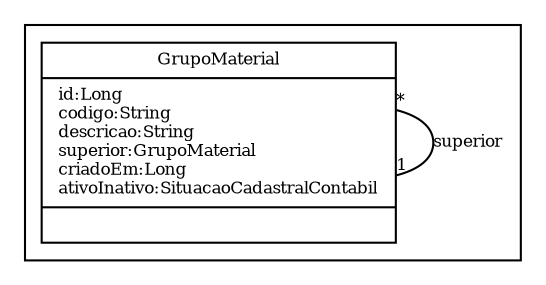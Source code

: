digraph G{
fontname = "Times-Roman"
fontsize = 8

node [
        fontname = "Times-Roman"
        fontsize = 8
        shape = "record"
]

edge [
        fontname = "Times-Roman"
        fontsize = 8
]

subgraph clusterGRUPO_DE_MATERIAIS
{
GrupoMaterial [label = "{GrupoMaterial|id:Long\lcodigo:String\ldescricao:String\lsuperior:GrupoMaterial\lcriadoEm:Long\lativoInativo:SituacaoCadastralContabil\l|\l}"]
}
edge [arrowhead = "none" headlabel = "1" taillabel = "*"] GrupoMaterial -> GrupoMaterial [label = "superior"]
}
